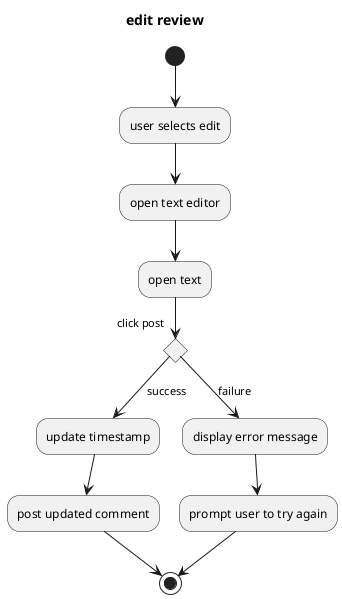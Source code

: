 @startuml sample1

title edit review
(*)-->"user selects edit"
-->"open text editor"
-->"open text"

-->if "click post" then
-->[success]"update timestamp"
-->"post updated comment"
-->(*)

else

-->[failure]"display error message"
-->"prompt user to try again"
-->(*)

endif

@enduml